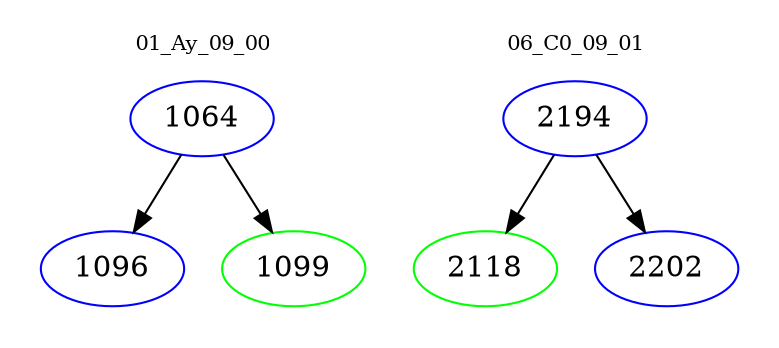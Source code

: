 digraph{
subgraph cluster_0 {
color = white
label = "01_Ay_09_00";
fontsize=10;
T0_1064 [label="1064", color="blue"]
T0_1064 -> T0_1096 [color="black"]
T0_1096 [label="1096", color="blue"]
T0_1064 -> T0_1099 [color="black"]
T0_1099 [label="1099", color="green"]
}
subgraph cluster_1 {
color = white
label = "06_C0_09_01";
fontsize=10;
T1_2194 [label="2194", color="blue"]
T1_2194 -> T1_2118 [color="black"]
T1_2118 [label="2118", color="green"]
T1_2194 -> T1_2202 [color="black"]
T1_2202 [label="2202", color="blue"]
}
}
